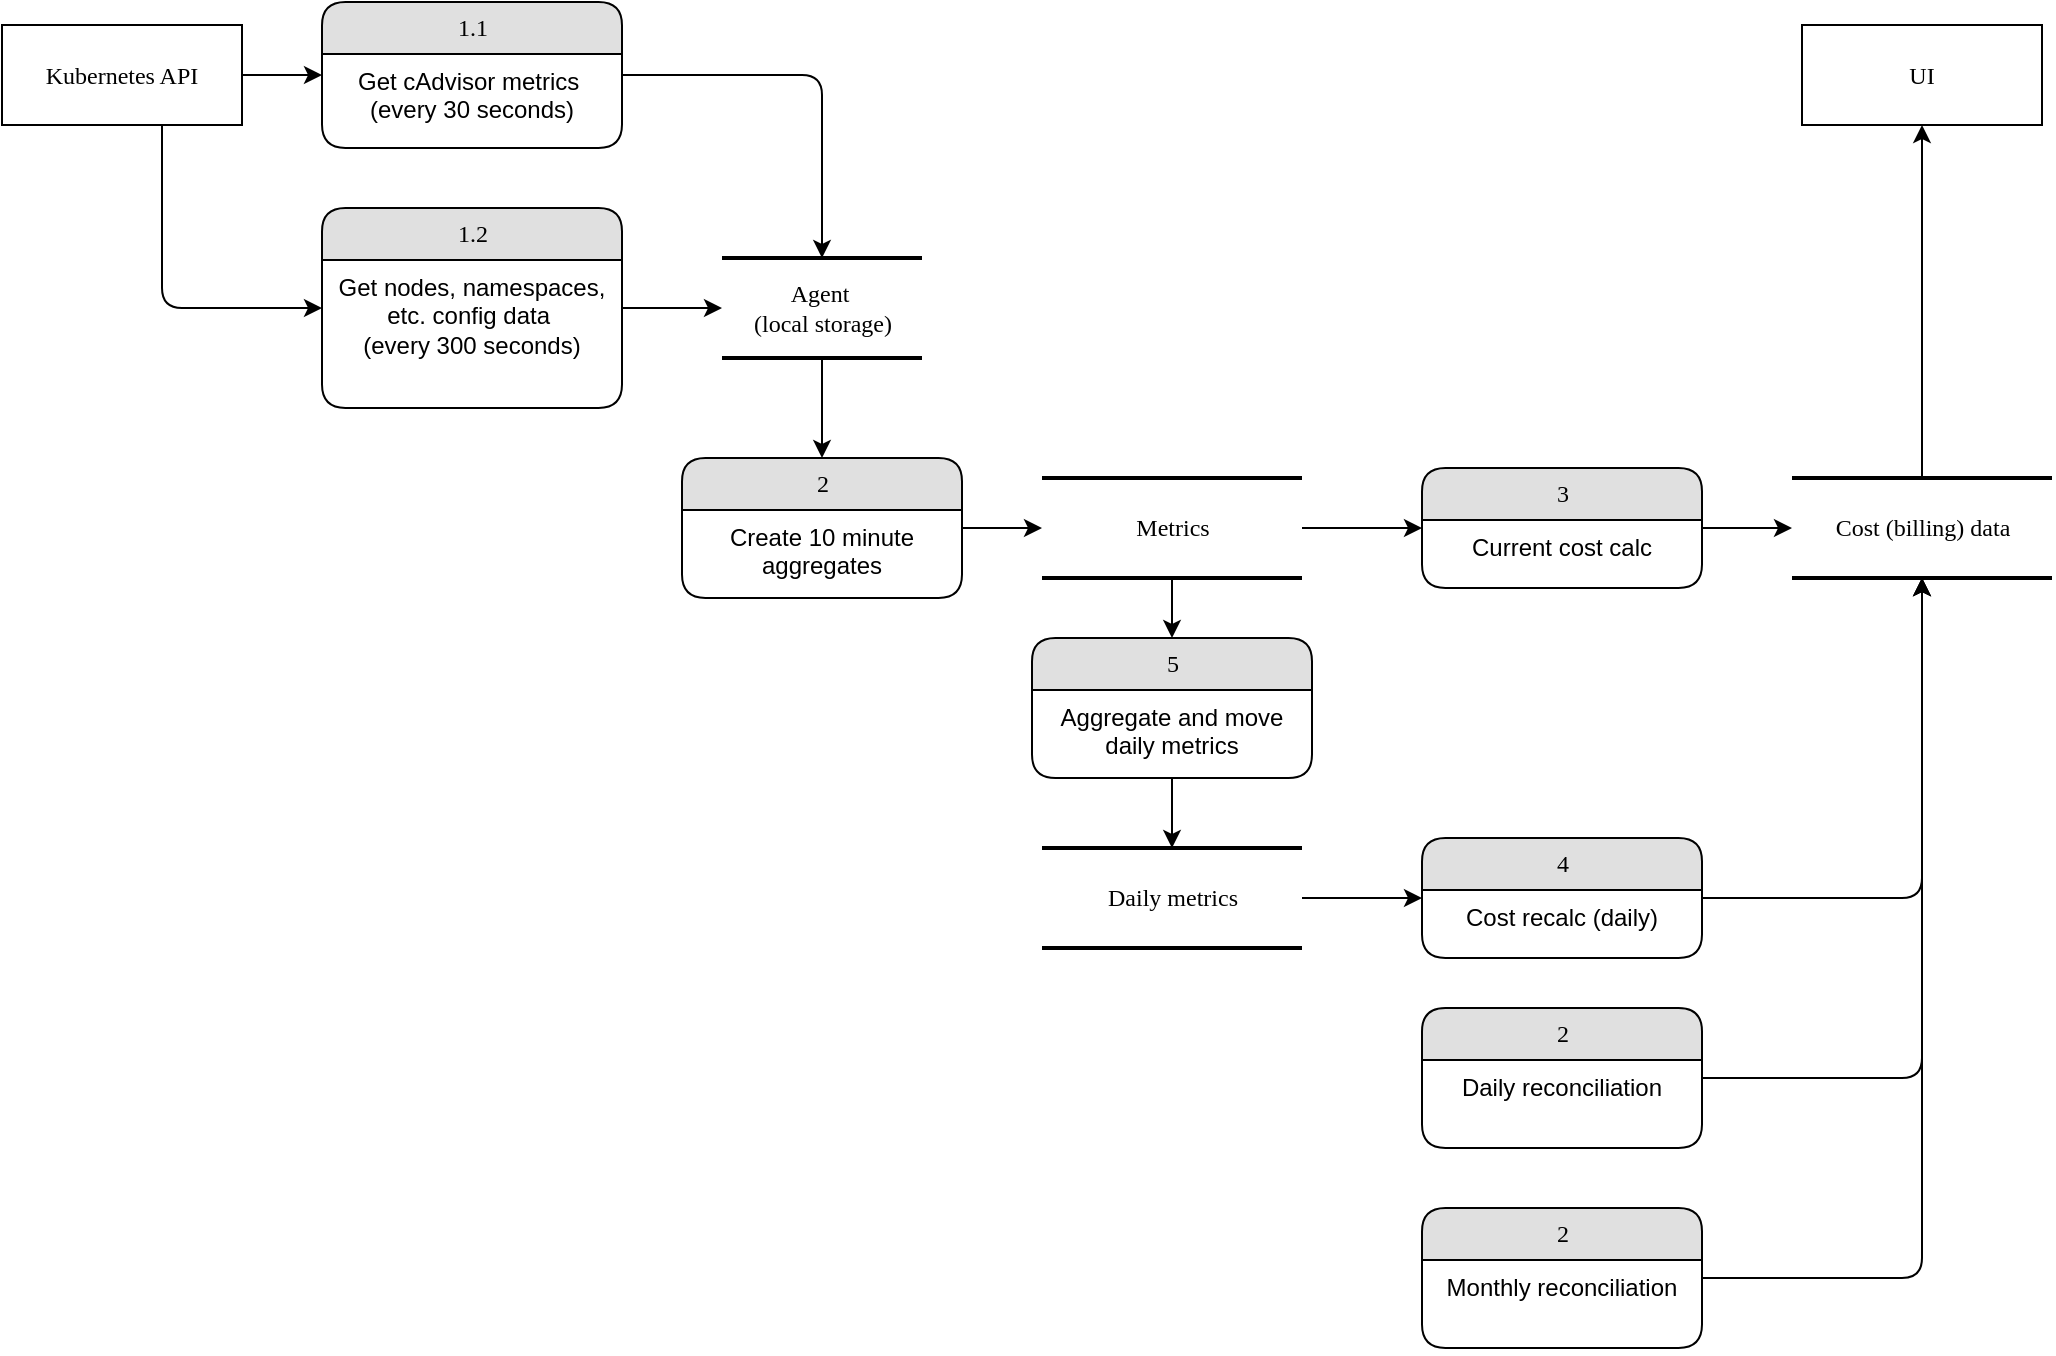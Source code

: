 <mxfile version="24.8.4">
  <diagram name="Page-1" id="52a04d89-c75d-2922-d76d-85b35f80e030">
    <mxGraphModel dx="903" dy="345" grid="1" gridSize="10" guides="1" tooltips="1" connect="1" arrows="1" fold="1" page="1" pageScale="1" pageWidth="1100" pageHeight="850" background="none" math="0" shadow="0">
      <root>
        <mxCell id="0" />
        <mxCell id="1" parent="0" />
        <mxCell id="WATh1vmBdLiEkiLsjaOU-11" style="edgeStyle=orthogonalEdgeStyle;shape=connector;curved=0;rounded=1;orthogonalLoop=1;jettySize=auto;html=1;strokeColor=default;align=center;verticalAlign=middle;fontFamily=Helvetica;fontSize=11;fontColor=default;labelBackgroundColor=default;endArrow=classic;" parent="1" source="21ea969265ad0168-30" target="WATh1vmBdLiEkiLsjaOU-6" edge="1">
          <mxGeometry relative="1" as="geometry" />
        </mxCell>
        <mxCell id="21ea969265ad0168-30" value="Agent&amp;nbsp;&lt;div&gt;(local storage)&lt;/div&gt;" style="html=1;rounded=0;shadow=0;comic=0;labelBackgroundColor=none;strokeWidth=2;fontFamily=Verdana;fontSize=12;align=center;shape=mxgraph.ios7ui.horLines;" parent="1" vertex="1">
          <mxGeometry x="400" y="165" width="100" height="50" as="geometry" />
        </mxCell>
        <mxCell id="WATh1vmBdLiEkiLsjaOU-3" style="edgeStyle=orthogonalEdgeStyle;rounded=0;orthogonalLoop=1;jettySize=auto;html=1;" parent="1" source="17472293e6e8944d-30" target="1fdf3b25b50cf41e-1" edge="1">
          <mxGeometry relative="1" as="geometry" />
        </mxCell>
        <mxCell id="WATh1vmBdLiEkiLsjaOU-18" style="edgeStyle=orthogonalEdgeStyle;shape=connector;curved=0;rounded=1;orthogonalLoop=1;jettySize=auto;html=1;strokeColor=default;align=center;verticalAlign=middle;fontFamily=Helvetica;fontSize=11;fontColor=default;labelBackgroundColor=default;endArrow=classic;" parent="1" source="17472293e6e8944d-30" target="OrW9qpx-sJE816tUreJa-4" edge="1">
          <mxGeometry relative="1" as="geometry">
            <Array as="points">
              <mxPoint x="120" y="190" />
            </Array>
          </mxGeometry>
        </mxCell>
        <mxCell id="17472293e6e8944d-30" value="Kubernetes API" style="whiteSpace=wrap;html=1;rounded=0;shadow=0;comic=0;labelBackgroundColor=none;strokeWidth=1;fontFamily=Verdana;fontSize=12;align=center;" parent="1" vertex="1">
          <mxGeometry x="40" y="48.5" width="120" height="50" as="geometry" />
        </mxCell>
        <mxCell id="qLWlcLy1VVqceqwF6cmP-11" style="edgeStyle=orthogonalEdgeStyle;shape=connector;curved=0;rounded=1;orthogonalLoop=1;jettySize=auto;html=1;strokeColor=default;align=center;verticalAlign=middle;fontFamily=Helvetica;fontSize=11;fontColor=default;labelBackgroundColor=default;endArrow=classic;" edge="1" parent="1" source="1fdf3b25b50cf41e-1" target="21ea969265ad0168-30">
          <mxGeometry relative="1" as="geometry" />
        </mxCell>
        <mxCell id="1fdf3b25b50cf41e-1" value="1.1" style="swimlane;html=1;fontStyle=0;childLayout=stackLayout;horizontal=1;startSize=26;fillColor=#e0e0e0;horizontalStack=0;resizeParent=1;resizeLast=0;collapsible=1;marginBottom=0;swimlaneFillColor=#ffffff;align=center;rounded=1;shadow=0;comic=0;labelBackgroundColor=none;strokeWidth=1;fontFamily=Verdana;fontSize=12" parent="1" vertex="1">
          <mxGeometry x="200" y="37" width="150" height="73" as="geometry">
            <mxRectangle x="240" y="37" width="60" height="30" as="alternateBounds" />
          </mxGeometry>
        </mxCell>
        <mxCell id="1fdf3b25b50cf41e-2" value="Get cAdvisor metrics&amp;nbsp;&lt;div&gt;(every 30 seconds)&lt;/div&gt;" style="text;html=1;strokeColor=none;fillColor=none;spacingLeft=4;spacingRight=4;whiteSpace=wrap;overflow=hidden;rotatable=0;points=[[0,0.5],[1,0.5]];portConstraint=eastwest;align=center;" parent="1fdf3b25b50cf41e-1" vertex="1">
          <mxGeometry y="26" width="150" height="34" as="geometry" />
        </mxCell>
        <mxCell id="OrW9qpx-sJE816tUreJa-26" style="edgeStyle=orthogonalEdgeStyle;rounded=0;orthogonalLoop=1;jettySize=auto;html=1;" parent="1" source="OrW9qpx-sJE816tUreJa-4" target="21ea969265ad0168-30" edge="1">
          <mxGeometry relative="1" as="geometry" />
        </mxCell>
        <mxCell id="OrW9qpx-sJE816tUreJa-4" value="1.2" style="swimlane;html=1;fontStyle=0;childLayout=stackLayout;horizontal=1;startSize=26;fillColor=#e0e0e0;horizontalStack=0;resizeParent=1;resizeLast=0;collapsible=1;marginBottom=0;swimlaneFillColor=#ffffff;align=center;rounded=1;shadow=0;comic=0;labelBackgroundColor=none;strokeWidth=1;fontFamily=Verdana;fontSize=12" parent="1" vertex="1">
          <mxGeometry x="200" y="140" width="150" height="100" as="geometry" />
        </mxCell>
        <mxCell id="OrW9qpx-sJE816tUreJa-5" value="Get nodes, namespaces, etc. config data&amp;nbsp;&lt;div&gt;(every 300 seconds)&lt;/div&gt;" style="text;html=1;strokeColor=none;fillColor=none;spacingLeft=4;spacingRight=4;whiteSpace=wrap;overflow=hidden;rotatable=0;points=[[0,0.5],[1,0.5]];portConstraint=eastwest;align=center;" parent="OrW9qpx-sJE816tUreJa-4" vertex="1">
          <mxGeometry y="26" width="150" height="74" as="geometry" />
        </mxCell>
        <mxCell id="WATh1vmBdLiEkiLsjaOU-14" style="edgeStyle=orthogonalEdgeStyle;shape=connector;curved=0;rounded=1;orthogonalLoop=1;jettySize=auto;html=1;strokeColor=default;align=center;verticalAlign=middle;fontFamily=Helvetica;fontSize=11;fontColor=default;labelBackgroundColor=default;endArrow=classic;" parent="1" source="OrW9qpx-sJE816tUreJa-10" target="OrW9qpx-sJE816tUreJa-12" edge="1">
          <mxGeometry relative="1" as="geometry" />
        </mxCell>
        <mxCell id="WATh1vmBdLiEkiLsjaOU-16" style="edgeStyle=orthogonalEdgeStyle;shape=connector;curved=0;rounded=1;orthogonalLoop=1;jettySize=auto;html=1;strokeColor=default;align=center;verticalAlign=middle;fontFamily=Helvetica;fontSize=11;fontColor=default;labelBackgroundColor=default;endArrow=classic;" parent="1" source="OrW9qpx-sJE816tUreJa-10" target="WATh1vmBdLiEkiLsjaOU-12" edge="1">
          <mxGeometry relative="1" as="geometry" />
        </mxCell>
        <mxCell id="OrW9qpx-sJE816tUreJa-10" value="Metrics" style="html=1;rounded=0;shadow=0;comic=0;labelBackgroundColor=none;strokeWidth=2;fontFamily=Verdana;fontSize=12;align=center;shape=mxgraph.ios7ui.horLines;" parent="1" vertex="1">
          <mxGeometry x="560" y="275" width="130" height="50" as="geometry" />
        </mxCell>
        <mxCell id="qLWlcLy1VVqceqwF6cmP-12" style="edgeStyle=orthogonalEdgeStyle;shape=connector;curved=0;rounded=1;orthogonalLoop=1;jettySize=auto;html=1;strokeColor=default;align=center;verticalAlign=middle;fontFamily=Helvetica;fontSize=11;fontColor=default;labelBackgroundColor=default;endArrow=classic;" edge="1" parent="1" source="OrW9qpx-sJE816tUreJa-11" target="OrW9qpx-sJE816tUreJa-14">
          <mxGeometry relative="1" as="geometry" />
        </mxCell>
        <mxCell id="OrW9qpx-sJE816tUreJa-11" value="Daily metrics" style="html=1;rounded=0;shadow=0;comic=0;labelBackgroundColor=none;strokeWidth=2;fontFamily=Verdana;fontSize=12;align=center;shape=mxgraph.ios7ui.horLines;" parent="1" vertex="1">
          <mxGeometry x="560" y="460" width="130" height="50" as="geometry" />
        </mxCell>
        <mxCell id="qLWlcLy1VVqceqwF6cmP-8" style="edgeStyle=orthogonalEdgeStyle;shape=connector;curved=0;rounded=1;orthogonalLoop=1;jettySize=auto;html=1;strokeColor=default;align=center;verticalAlign=middle;fontFamily=Helvetica;fontSize=11;fontColor=default;labelBackgroundColor=default;endArrow=classic;" edge="1" parent="1" source="OrW9qpx-sJE816tUreJa-12" target="qLWlcLy1VVqceqwF6cmP-7">
          <mxGeometry relative="1" as="geometry" />
        </mxCell>
        <mxCell id="OrW9qpx-sJE816tUreJa-12" value="3" style="swimlane;html=1;fontStyle=0;childLayout=stackLayout;horizontal=1;startSize=26;fillColor=#e0e0e0;horizontalStack=0;resizeParent=1;resizeLast=0;collapsible=1;marginBottom=0;swimlaneFillColor=#ffffff;align=center;rounded=1;shadow=0;comic=0;labelBackgroundColor=none;strokeWidth=1;fontFamily=Verdana;fontSize=12" parent="1" vertex="1">
          <mxGeometry x="750" y="270" width="140" height="60" as="geometry" />
        </mxCell>
        <mxCell id="OrW9qpx-sJE816tUreJa-13" value="Current cost calc" style="text;html=1;strokeColor=none;fillColor=none;spacingLeft=4;spacingRight=4;whiteSpace=wrap;overflow=hidden;rotatable=0;points=[[0,0.5],[1,0.5]];portConstraint=eastwest;align=center;" parent="OrW9qpx-sJE816tUreJa-12" vertex="1">
          <mxGeometry y="26" width="140" height="34" as="geometry" />
        </mxCell>
        <mxCell id="qLWlcLy1VVqceqwF6cmP-10" style="edgeStyle=orthogonalEdgeStyle;shape=connector;curved=0;rounded=1;orthogonalLoop=1;jettySize=auto;html=1;strokeColor=default;align=center;verticalAlign=middle;fontFamily=Helvetica;fontSize=11;fontColor=default;labelBackgroundColor=default;endArrow=classic;" edge="1" parent="1" source="OrW9qpx-sJE816tUreJa-14" target="qLWlcLy1VVqceqwF6cmP-7">
          <mxGeometry relative="1" as="geometry" />
        </mxCell>
        <mxCell id="OrW9qpx-sJE816tUreJa-14" value="4" style="swimlane;html=1;fontStyle=0;childLayout=stackLayout;horizontal=1;startSize=26;fillColor=#e0e0e0;horizontalStack=0;resizeParent=1;resizeLast=0;collapsible=1;marginBottom=0;swimlaneFillColor=#ffffff;align=center;rounded=1;shadow=0;comic=0;labelBackgroundColor=none;strokeWidth=1;fontFamily=Verdana;fontSize=12" parent="1" vertex="1">
          <mxGeometry x="750" y="455" width="140" height="60" as="geometry" />
        </mxCell>
        <mxCell id="OrW9qpx-sJE816tUreJa-15" value="Cost recalc (daily)" style="text;html=1;strokeColor=none;fillColor=none;spacingLeft=4;spacingRight=4;whiteSpace=wrap;overflow=hidden;rotatable=0;points=[[0,0.5],[1,0.5]];portConstraint=eastwest;align=center;" parent="OrW9qpx-sJE816tUreJa-14" vertex="1">
          <mxGeometry y="26" width="140" height="34" as="geometry" />
        </mxCell>
        <mxCell id="OrW9qpx-sJE816tUreJa-16" value="UI" style="whiteSpace=wrap;html=1;rounded=0;shadow=0;comic=0;labelBackgroundColor=none;strokeWidth=1;fontFamily=Verdana;fontSize=12;align=center;" parent="1" vertex="1">
          <mxGeometry x="940" y="48.5" width="120" height="50" as="geometry" />
        </mxCell>
        <mxCell id="WATh1vmBdLiEkiLsjaOU-8" style="edgeStyle=orthogonalEdgeStyle;shape=connector;curved=0;rounded=1;orthogonalLoop=1;jettySize=auto;html=1;strokeColor=default;align=center;verticalAlign=middle;fontFamily=Helvetica;fontSize=11;fontColor=default;labelBackgroundColor=default;endArrow=classic;" parent="1" source="WATh1vmBdLiEkiLsjaOU-6" target="OrW9qpx-sJE816tUreJa-10" edge="1">
          <mxGeometry relative="1" as="geometry" />
        </mxCell>
        <mxCell id="WATh1vmBdLiEkiLsjaOU-6" value="2" style="swimlane;html=1;fontStyle=0;childLayout=stackLayout;horizontal=1;startSize=26;fillColor=#e0e0e0;horizontalStack=0;resizeParent=1;resizeLast=0;collapsible=1;marginBottom=0;swimlaneFillColor=#ffffff;align=center;rounded=1;shadow=0;comic=0;labelBackgroundColor=none;strokeWidth=1;fontFamily=Verdana;fontSize=12" parent="1" vertex="1">
          <mxGeometry x="380" y="265" width="140" height="70" as="geometry" />
        </mxCell>
        <mxCell id="WATh1vmBdLiEkiLsjaOU-7" value="Create 10 minute aggregates" style="text;html=1;strokeColor=none;fillColor=none;spacingLeft=4;spacingRight=4;whiteSpace=wrap;overflow=hidden;rotatable=0;points=[[0,0.5],[1,0.5]];portConstraint=eastwest;align=center;" parent="WATh1vmBdLiEkiLsjaOU-6" vertex="1">
          <mxGeometry y="26" width="140" height="44" as="geometry" />
        </mxCell>
        <mxCell id="WATh1vmBdLiEkiLsjaOU-15" style="edgeStyle=orthogonalEdgeStyle;shape=connector;curved=0;rounded=1;orthogonalLoop=1;jettySize=auto;html=1;strokeColor=default;align=center;verticalAlign=middle;fontFamily=Helvetica;fontSize=11;fontColor=default;labelBackgroundColor=default;endArrow=classic;" parent="1" source="WATh1vmBdLiEkiLsjaOU-12" target="OrW9qpx-sJE816tUreJa-11" edge="1">
          <mxGeometry relative="1" as="geometry" />
        </mxCell>
        <mxCell id="WATh1vmBdLiEkiLsjaOU-12" value="5" style="swimlane;html=1;fontStyle=0;childLayout=stackLayout;horizontal=1;startSize=26;fillColor=#e0e0e0;horizontalStack=0;resizeParent=1;resizeLast=0;collapsible=1;marginBottom=0;swimlaneFillColor=#ffffff;align=center;rounded=1;shadow=0;comic=0;labelBackgroundColor=none;strokeWidth=1;fontFamily=Verdana;fontSize=12" parent="1" vertex="1">
          <mxGeometry x="555" y="355" width="140" height="70" as="geometry" />
        </mxCell>
        <mxCell id="WATh1vmBdLiEkiLsjaOU-13" value="Aggregate and move daily metrics" style="text;html=1;strokeColor=none;fillColor=none;spacingLeft=4;spacingRight=4;whiteSpace=wrap;overflow=hidden;rotatable=0;points=[[0,0.5],[1,0.5]];portConstraint=eastwest;align=center;" parent="WATh1vmBdLiEkiLsjaOU-12" vertex="1">
          <mxGeometry y="26" width="140" height="34" as="geometry" />
        </mxCell>
        <mxCell id="qLWlcLy1VVqceqwF6cmP-13" style="edgeStyle=orthogonalEdgeStyle;shape=connector;curved=0;rounded=1;orthogonalLoop=1;jettySize=auto;html=1;strokeColor=default;align=center;verticalAlign=middle;fontFamily=Helvetica;fontSize=11;fontColor=default;labelBackgroundColor=default;endArrow=classic;" edge="1" parent="1" source="qLWlcLy1VVqceqwF6cmP-1" target="qLWlcLy1VVqceqwF6cmP-7">
          <mxGeometry relative="1" as="geometry" />
        </mxCell>
        <mxCell id="qLWlcLy1VVqceqwF6cmP-1" value="2" style="swimlane;html=1;fontStyle=0;childLayout=stackLayout;horizontal=1;startSize=26;fillColor=#e0e0e0;horizontalStack=0;resizeParent=1;resizeLast=0;collapsible=1;marginBottom=0;swimlaneFillColor=#ffffff;align=center;rounded=1;shadow=0;comic=0;labelBackgroundColor=none;strokeWidth=1;fontFamily=Verdana;fontSize=12" vertex="1" parent="1">
          <mxGeometry x="750" y="540" width="140" height="70" as="geometry" />
        </mxCell>
        <mxCell id="qLWlcLy1VVqceqwF6cmP-2" value="Daily reconciliation" style="text;html=1;strokeColor=none;fillColor=none;spacingLeft=4;spacingRight=4;whiteSpace=wrap;overflow=hidden;rotatable=0;points=[[0,0.5],[1,0.5]];portConstraint=eastwest;align=center;" vertex="1" parent="qLWlcLy1VVqceqwF6cmP-1">
          <mxGeometry y="26" width="140" height="44" as="geometry" />
        </mxCell>
        <mxCell id="qLWlcLy1VVqceqwF6cmP-14" style="edgeStyle=orthogonalEdgeStyle;shape=connector;curved=0;rounded=1;orthogonalLoop=1;jettySize=auto;html=1;strokeColor=default;align=center;verticalAlign=middle;fontFamily=Helvetica;fontSize=11;fontColor=default;labelBackgroundColor=default;endArrow=classic;" edge="1" parent="1" source="qLWlcLy1VVqceqwF6cmP-3" target="qLWlcLy1VVqceqwF6cmP-7">
          <mxGeometry relative="1" as="geometry" />
        </mxCell>
        <mxCell id="qLWlcLy1VVqceqwF6cmP-3" value="2" style="swimlane;html=1;fontStyle=0;childLayout=stackLayout;horizontal=1;startSize=26;fillColor=#e0e0e0;horizontalStack=0;resizeParent=1;resizeLast=0;collapsible=1;marginBottom=0;swimlaneFillColor=#ffffff;align=center;rounded=1;shadow=0;comic=0;labelBackgroundColor=none;strokeWidth=1;fontFamily=Verdana;fontSize=12" vertex="1" parent="1">
          <mxGeometry x="750" y="640" width="140" height="70" as="geometry" />
        </mxCell>
        <mxCell id="qLWlcLy1VVqceqwF6cmP-4" value="Monthly reconciliation" style="text;html=1;strokeColor=none;fillColor=none;spacingLeft=4;spacingRight=4;whiteSpace=wrap;overflow=hidden;rotatable=0;points=[[0,0.5],[1,0.5]];portConstraint=eastwest;align=center;" vertex="1" parent="qLWlcLy1VVqceqwF6cmP-3">
          <mxGeometry y="26" width="140" height="44" as="geometry" />
        </mxCell>
        <mxCell id="qLWlcLy1VVqceqwF6cmP-9" style="edgeStyle=orthogonalEdgeStyle;shape=connector;curved=0;rounded=1;orthogonalLoop=1;jettySize=auto;html=1;strokeColor=default;align=center;verticalAlign=middle;fontFamily=Helvetica;fontSize=11;fontColor=default;labelBackgroundColor=default;endArrow=classic;" edge="1" parent="1" source="qLWlcLy1VVqceqwF6cmP-7" target="OrW9qpx-sJE816tUreJa-16">
          <mxGeometry relative="1" as="geometry" />
        </mxCell>
        <mxCell id="qLWlcLy1VVqceqwF6cmP-7" value="Cost (billing) data" style="html=1;rounded=0;shadow=0;comic=0;labelBackgroundColor=none;strokeWidth=2;fontFamily=Verdana;fontSize=12;align=center;shape=mxgraph.ios7ui.horLines;" vertex="1" parent="1">
          <mxGeometry x="935" y="275" width="130" height="50" as="geometry" />
        </mxCell>
      </root>
    </mxGraphModel>
  </diagram>
</mxfile>
